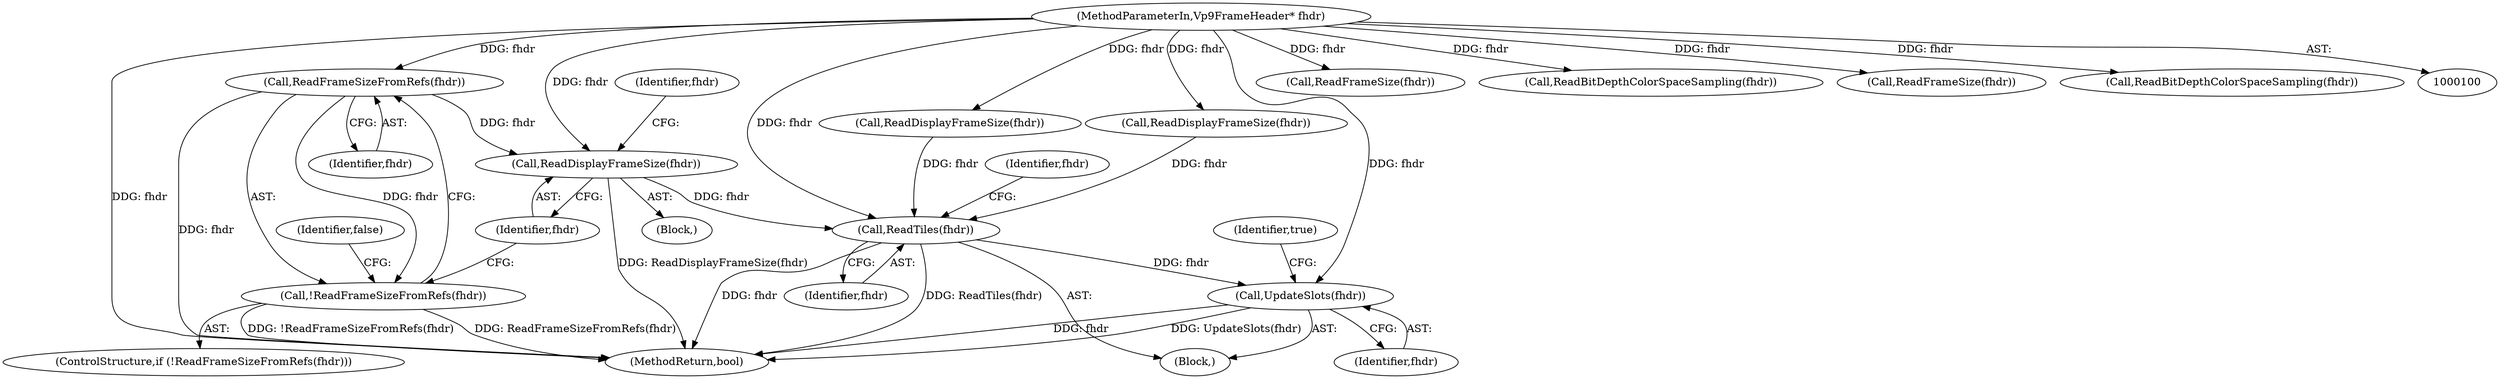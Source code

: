 digraph "0_Chrome_27c68f543e5eba779902447445dfb05ec3f5bf75_15@pointer" {
"1000334" [label="(Call,ReadFrameSizeFromRefs(fhdr))"];
"1000103" [label="(MethodParameterIn,Vp9FrameHeader* fhdr)"];
"1000333" [label="(Call,!ReadFrameSizeFromRefs(fhdr))"];
"1000338" [label="(Call,ReadDisplayFrameSize(fhdr))"];
"1000392" [label="(Call,ReadTiles(fhdr))"];
"1000433" [label="(Call,UpdateSlots(fhdr))"];
"1000434" [label="(Identifier,fhdr)"];
"1000333" [label="(Call,!ReadFrameSizeFromRefs(fhdr))"];
"1000217" [label="(Call,ReadFrameSize(fhdr))"];
"1000208" [label="(Call,ReadBitDepthColorSpaceSampling(fhdr))"];
"1000296" [label="(Call,ReadDisplayFrameSize(fhdr))"];
"1000294" [label="(Call,ReadFrameSize(fhdr))"];
"1000342" [label="(Identifier,fhdr)"];
"1000433" [label="(Call,UpdateSlots(fhdr))"];
"1000437" [label="(MethodReturn,bool)"];
"1000299" [label="(Block,)"];
"1000219" [label="(Call,ReadDisplayFrameSize(fhdr))"];
"1000334" [label="(Call,ReadFrameSizeFromRefs(fhdr))"];
"1000104" [label="(Block,)"];
"1000337" [label="(Identifier,false)"];
"1000335" [label="(Identifier,fhdr)"];
"1000436" [label="(Identifier,true)"];
"1000396" [label="(Identifier,fhdr)"];
"1000392" [label="(Call,ReadTiles(fhdr))"];
"1000332" [label="(ControlStructure,if (!ReadFrameSizeFromRefs(fhdr)))"];
"1000393" [label="(Identifier,fhdr)"];
"1000338" [label="(Call,ReadDisplayFrameSize(fhdr))"];
"1000263" [label="(Call,ReadBitDepthColorSpaceSampling(fhdr))"];
"1000103" [label="(MethodParameterIn,Vp9FrameHeader* fhdr)"];
"1000339" [label="(Identifier,fhdr)"];
"1000334" -> "1000333"  [label="AST: "];
"1000334" -> "1000335"  [label="CFG: "];
"1000335" -> "1000334"  [label="AST: "];
"1000333" -> "1000334"  [label="CFG: "];
"1000334" -> "1000437"  [label="DDG: fhdr"];
"1000334" -> "1000333"  [label="DDG: fhdr"];
"1000103" -> "1000334"  [label="DDG: fhdr"];
"1000334" -> "1000338"  [label="DDG: fhdr"];
"1000103" -> "1000100"  [label="AST: "];
"1000103" -> "1000437"  [label="DDG: fhdr"];
"1000103" -> "1000208"  [label="DDG: fhdr"];
"1000103" -> "1000217"  [label="DDG: fhdr"];
"1000103" -> "1000219"  [label="DDG: fhdr"];
"1000103" -> "1000263"  [label="DDG: fhdr"];
"1000103" -> "1000294"  [label="DDG: fhdr"];
"1000103" -> "1000296"  [label="DDG: fhdr"];
"1000103" -> "1000338"  [label="DDG: fhdr"];
"1000103" -> "1000392"  [label="DDG: fhdr"];
"1000103" -> "1000433"  [label="DDG: fhdr"];
"1000333" -> "1000332"  [label="AST: "];
"1000337" -> "1000333"  [label="CFG: "];
"1000339" -> "1000333"  [label="CFG: "];
"1000333" -> "1000437"  [label="DDG: ReadFrameSizeFromRefs(fhdr)"];
"1000333" -> "1000437"  [label="DDG: !ReadFrameSizeFromRefs(fhdr)"];
"1000338" -> "1000299"  [label="AST: "];
"1000338" -> "1000339"  [label="CFG: "];
"1000339" -> "1000338"  [label="AST: "];
"1000342" -> "1000338"  [label="CFG: "];
"1000338" -> "1000437"  [label="DDG: ReadDisplayFrameSize(fhdr)"];
"1000338" -> "1000392"  [label="DDG: fhdr"];
"1000392" -> "1000104"  [label="AST: "];
"1000392" -> "1000393"  [label="CFG: "];
"1000393" -> "1000392"  [label="AST: "];
"1000396" -> "1000392"  [label="CFG: "];
"1000392" -> "1000437"  [label="DDG: ReadTiles(fhdr)"];
"1000392" -> "1000437"  [label="DDG: fhdr"];
"1000296" -> "1000392"  [label="DDG: fhdr"];
"1000219" -> "1000392"  [label="DDG: fhdr"];
"1000392" -> "1000433"  [label="DDG: fhdr"];
"1000433" -> "1000104"  [label="AST: "];
"1000433" -> "1000434"  [label="CFG: "];
"1000434" -> "1000433"  [label="AST: "];
"1000436" -> "1000433"  [label="CFG: "];
"1000433" -> "1000437"  [label="DDG: fhdr"];
"1000433" -> "1000437"  [label="DDG: UpdateSlots(fhdr)"];
}
